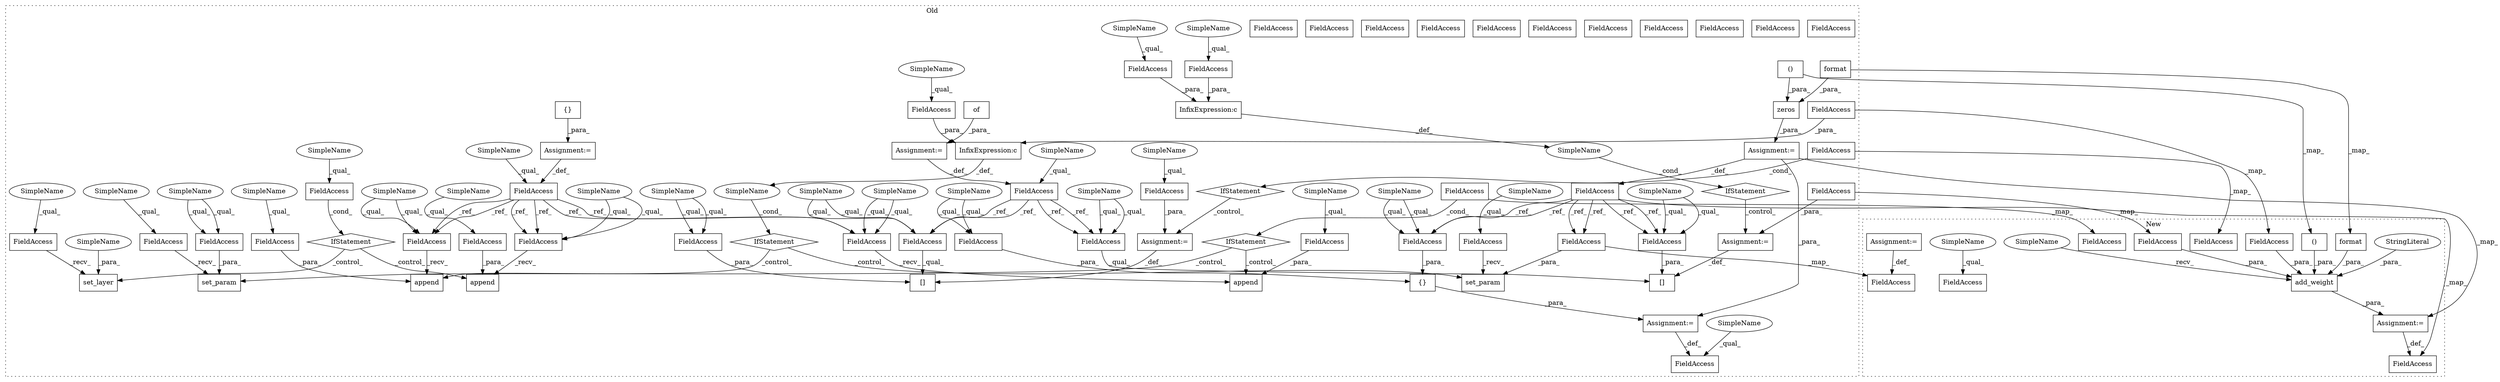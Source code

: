 digraph G {
subgraph cluster0 {
1 [label="zeros" a="32" s="28168,28246" l="13,1" shape="box"];
4 [label="{}" a="4" s="28295,28309" l="1,1" shape="box"];
5 [label="[]" a="2" s="28953,28976" l="17,1" shape="box"];
6 [label="FieldAccess" a="22" s="28793" l="16" shape="box"];
7 [label="[]" a="2" s="28855,28878" l="17,1" shape="box"];
8 [label="FieldAccess" a="22" s="28296" l="6" shape="box"];
9 [label="FieldAccess" a="22" s="28255" l="22" shape="box"];
10 [label="FieldAccess" a="22" s="28426" l="6" shape="box"];
11 [label="FieldAccess" a="22" s="28303" l="6" shape="box"];
12 [label="FieldAccess" a="22" s="28953" l="16" shape="box"];
13 [label="FieldAccess" a="22" s="28322" l="17" shape="box"];
14 [label="{}" a="4" s="28357" l="2" shape="box"];
15 [label="FieldAccess" a="22" s="28855" l="16" shape="box"];
16 [label="FieldAccess" a="22" s="28730" l="17" shape="box"];
17 [label="FieldAccess" a="22" s="28880" l="17" shape="box"];
19 [label="FieldAccess" a="22" s="28441" l="17" shape="box"];
20 [label="FieldAccess" a="22" s="28586" l="17" shape="box"];
21 [label="FieldAccess" a="22" s="28872" l="6" shape="box"];
22 [label="FieldAccess" a="22" s="28501" l="9" shape="box"];
24 [label="()" a="106" s="28181" l="39" shape="box"];
25 [label="FieldAccess" a="22" s="28681" l="25" shape="box"];
26 [label="FieldAccess" a="22" s="28466" l="18" shape="box"];
27 [label="FieldAccess" a="22" s="28926" l="17" shape="box"];
28 [label="FieldAccess" a="22" s="28542" l="18" shape="box"];
29 [label="FieldAccess" a="22" s="28397" l="18" shape="box"];
30 [label="FieldAccess" a="22" s="28646" l="25" shape="box"];
31 [label="FieldAccess" a="22" s="28913" l="9" shape="box"];
32 [label="FieldAccess" a="22" s="28755" l="25" shape="box"];
33 [label="of" a="32" s="28814" l="4" shape="box"];
34 [label="format" a="32" s="28229,28245" l="7,1" shape="box"];
36 [label="set_param" a="32" s="28561,28577" l="10,1" shape="box"];
37 [label="IfStatement" a="25" s="28497,28532" l="4,2" shape="diamond"];
38 [label="Assignment:=" a="7" s="28809" l="1" shape="box"];
39 [label="Assignment:=" a="7" s="28277" l="1" shape="box"];
40 [label="Assignment:=" a="7" s="28339" l="1" shape="box"];
41 [label="FieldAccess" a="22" s="28978" l="17" shape="box"];
43 [label="Assignment:=" a="7" s="28977" l="1" shape="box"];
44 [label="IfStatement" a="25" s="28909,28943" l="4,2" shape="diamond"];
45 [label="FieldAccess" a="22" s="28369" l="18" shape="box"];
47 [label="IfStatement" a="25" s="28365,28387" l="4,2" shape="diamond"];
48 [label="FieldAccess" a="22" s="28153" l="6" shape="box"];
51 [label="Assignment:=" a="7" s="28159" l="1" shape="box"];
52 [label="InfixExpression:c" a="27" s="28510" l="4" shape="box"];
53 [label="FieldAccess" a="22" s="28970" l="6" shape="box"];
54 [label="FieldAccess" a="22" s="28611" l="18" shape="box"];
55 [label="set_layer" a="32" s="28707,28721" l="10,1" shape="box"];
56 [label="IfStatement" a="25" s="28642,28671" l="4,2" shape="diamond"];
57 [label="SimpleName" a="42" s="" l="" shape="ellipse"];
58 [label="append" a="32" s="28748,28780" l="7,1" shape="box"];
60 [label="FieldAccess" a="22" s="28571" l="6" shape="box"];
62 [label="append" a="32" s="28604,28629" l="7,1" shape="box"];
63 [label="FieldAccess" a="22" s="28828" l="17" shape="box"];
65 [label="InfixExpression:c" a="27" s="28922" l="4" shape="box"];
66 [label="IfStatement" a="25" s="28824,28845" l="4,2" shape="diamond"];
67 [label="SimpleName" a="42" s="" l="" shape="ellipse"];
69 [label="FieldAccess" a="22" s="28514" l="18" shape="box"];
70 [label="Assignment:=" a="7" s="28879" l="1" shape="box"];
71 [label="set_param" a="32" s="28416,28432" l="10,1" shape="box"];
72 [label="append" a="32" s="28459,28484" l="7,1" shape="box"];
73 [label="FieldAccess" a="22" s="28303" l="6" shape="box"];
74 [label="FieldAccess" a="22" s="28970" l="6" shape="box"];
75 [label="FieldAccess" a="22" s="28571" l="6" shape="box"];
76 [label="SimpleName" a="42" s="28913" l="4" shape="ellipse"];
77 [label="SimpleName" a="42" s="28255" l="4" shape="ellipse"];
78 [label="SimpleName" a="42" s="28501" l="4" shape="ellipse"];
79 [label="SimpleName" a="42" s="28755" l="4" shape="ellipse"];
80 [label="SimpleName" a="42" s="28730" l="4" shape="ellipse"];
81 [label="SimpleName" a="42" s="28970" l="4" shape="ellipse"];
82 [label="SimpleName" a="42" s="28303" l="4" shape="ellipse"];
83 [label="SimpleName" a="42" s="28880" l="4" shape="ellipse"];
84 [label="SimpleName" a="42" s="28646" l="4" shape="ellipse"];
85 [label="SimpleName" a="42" s="28793" l="4" shape="ellipse"];
86 [label="SimpleName" a="42" s="28296" l="4" shape="ellipse"];
87 [label="SimpleName" a="42" s="28872" l="4" shape="ellipse"];
88 [label="SimpleName" a="42" s="28426" l="4" shape="ellipse"];
89 [label="SimpleName" a="42" s="28441" l="4" shape="ellipse"];
90 [label="SimpleName" a="42" s="28322" l="4" shape="ellipse"];
91 [label="SimpleName" a="42" s="28926" l="4" shape="ellipse"];
92 [label="SimpleName" a="42" s="28717" l="4" shape="ellipse"];
93 [label="SimpleName" a="42" s="28681" l="4" shape="ellipse"];
94 [label="SimpleName" a="42" s="28397" l="4" shape="ellipse"];
95 [label="SimpleName" a="42" s="28855" l="4" shape="ellipse"];
96 [label="SimpleName" a="42" s="28586" l="4" shape="ellipse"];
97 [label="SimpleName" a="42" s="28466" l="4" shape="ellipse"];
98 [label="SimpleName" a="42" s="28953" l="4" shape="ellipse"];
99 [label="SimpleName" a="42" s="28611" l="4" shape="ellipse"];
100 [label="SimpleName" a="42" s="28542" l="4" shape="ellipse"];
101 [label="FieldAccess" a="22" s="28426" l="6" shape="box"];
102 [label="FieldAccess" a="22" s="28296" l="6" shape="box"];
103 [label="FieldAccess" a="22" s="28872" l="6" shape="box"];
106 [label="FieldAccess" a="22" s="28855" l="16" shape="box"];
107 [label="FieldAccess" a="22" s="28953" l="16" shape="box"];
108 [label="FieldAccess" a="22" s="28586" l="17" shape="box"];
109 [label="FieldAccess" a="22" s="28730" l="17" shape="box"];
110 [label="FieldAccess" a="22" s="28441" l="17" shape="box"];
label = "Old";
style="dotted";
}
subgraph cluster1 {
2 [label="add_weight" a="32" s="26083,26210" l="18,1" shape="box"];
3 [label="StringLiteral" a="45" s="26142" l="6" shape="ellipse"];
18 [label="FieldAccess" a="22" s="25970" l="9" shape="box"];
23 [label="()" a="106" s="26101" l="39" shape="box"];
35 [label="format" a="32" s="26156,26172" l="7,1" shape="box"];
42 [label="FieldAccess" a="22" s="26193" l="17" shape="box"];
46 [label="FieldAccess" a="22" s="26005" l="18" shape="box"];
49 [label="FieldAccess" a="22" s="26071" l="6" shape="box"];
50 [label="Assignment:=" a="7" s="26077" l="1" shape="box"];
59 [label="FieldAccess" a="22" s="26233" l="6" shape="box"];
61 [label="Assignment:=" a="7" s="26239" l="1" shape="box"];
64 [label="FieldAccess" a="22" s="26024" l="17" shape="box"];
68 [label="FieldAccess" a="22" s="26174" l="18" shape="box"];
104 [label="SimpleName" a="42" s="26078" l="4" shape="ellipse"];
105 [label="SimpleName" a="42" s="25970" l="4" shape="ellipse"];
label = "New";
style="dotted";
}
1 -> 51 [label="_para_"];
2 -> 50 [label="_para_"];
3 -> 2 [label="_para_"];
4 -> 39 [label="_para_"];
6 -> 106 [label="_ref_"];
6 -> 106 [label="_ref_"];
6 -> 107 [label="_ref_"];
6 -> 107 [label="_ref_"];
13 -> 109 [label="_ref_"];
13 -> 110 [label="_ref_"];
13 -> 108 [label="_ref_"];
13 -> 110 [label="_ref_"];
13 -> 108 [label="_ref_"];
13 -> 109 [label="_ref_"];
14 -> 40 [label="_para_"];
17 -> 70 [label="_para_"];
22 -> 52 [label="_para_"];
23 -> 2 [label="_para_"];
24 -> 23 [label="_map_"];
24 -> 1 [label="_para_"];
25 -> 55 [label="_recv_"];
26 -> 72 [label="_para_"];
27 -> 65 [label="_para_"];
28 -> 36 [label="_recv_"];
29 -> 71 [label="_recv_"];
30 -> 56 [label="_cond_"];
31 -> 65 [label="_para_"];
32 -> 58 [label="_para_"];
33 -> 38 [label="_para_"];
34 -> 35 [label="_map_"];
34 -> 1 [label="_para_"];
35 -> 2 [label="_para_"];
37 -> 36 [label="_control_"];
37 -> 62 [label="_control_"];
38 -> 6 [label="_def_"];
39 -> 9 [label="_def_"];
40 -> 13 [label="_def_"];
41 -> 43 [label="_para_"];
41 -> 42 [label="_map_"];
42 -> 2 [label="_para_"];
43 -> 5 [label="_def_"];
44 -> 43 [label="_control_"];
45 -> 47 [label="_cond_"];
45 -> 46 [label="_map_"];
47 -> 72 [label="_control_"];
47 -> 71 [label="_control_"];
48 -> 49 [label="_map_"];
48 -> 74 [label="_ref_"];
48 -> 75 [label="_ref_"];
48 -> 74 [label="_ref_"];
48 -> 73 [label="_ref_"];
48 -> 73 [label="_ref_"];
48 -> 75 [label="_ref_"];
50 -> 49 [label="_def_"];
51 -> 39 [label="_para_"];
51 -> 48 [label="_def_"];
51 -> 50 [label="_map_"];
52 -> 57 [label="_def_"];
54 -> 62 [label="_para_"];
56 -> 55 [label="_control_"];
56 -> 58 [label="_control_"];
57 -> 37 [label="_cond_"];
61 -> 59 [label="_def_"];
63 -> 64 [label="_map_"];
63 -> 66 [label="_cond_"];
65 -> 67 [label="_def_"];
66 -> 70 [label="_control_"];
67 -> 44 [label="_cond_"];
68 -> 2 [label="_para_"];
69 -> 52 [label="_para_"];
69 -> 68 [label="_map_"];
70 -> 7 [label="_def_"];
73 -> 4 [label="_para_"];
74 -> 5 [label="_para_"];
75 -> 36 [label="_para_"];
75 -> 59 [label="_map_"];
76 -> 31 [label="_qual_"];
77 -> 9 [label="_qual_"];
78 -> 22 [label="_qual_"];
79 -> 32 [label="_qual_"];
80 -> 109 [label="_qual_"];
80 -> 109 [label="_qual_"];
81 -> 74 [label="_qual_"];
81 -> 74 [label="_qual_"];
82 -> 73 [label="_qual_"];
82 -> 73 [label="_qual_"];
83 -> 17 [label="_qual_"];
84 -> 30 [label="_qual_"];
85 -> 6 [label="_qual_"];
86 -> 102 [label="_qual_"];
86 -> 102 [label="_qual_"];
87 -> 103 [label="_qual_"];
87 -> 103 [label="_qual_"];
88 -> 101 [label="_qual_"];
88 -> 101 [label="_qual_"];
89 -> 110 [label="_qual_"];
89 -> 110 [label="_qual_"];
90 -> 13 [label="_qual_"];
91 -> 27 [label="_qual_"];
92 -> 55 [label="_para_"];
93 -> 25 [label="_qual_"];
94 -> 29 [label="_qual_"];
95 -> 106 [label="_qual_"];
95 -> 106 [label="_qual_"];
96 -> 108 [label="_qual_"];
96 -> 108 [label="_qual_"];
97 -> 26 [label="_qual_"];
98 -> 107 [label="_qual_"];
98 -> 107 [label="_qual_"];
99 -> 54 [label="_qual_"];
100 -> 28 [label="_qual_"];
101 -> 71 [label="_para_"];
102 -> 4 [label="_para_"];
103 -> 7 [label="_para_"];
104 -> 2 [label="_recv_"];
105 -> 18 [label="_qual_"];
106 -> 7 [label="_qual_"];
107 -> 5 [label="_qual_"];
108 -> 62 [label="_recv_"];
109 -> 58 [label="_recv_"];
110 -> 72 [label="_recv_"];
}